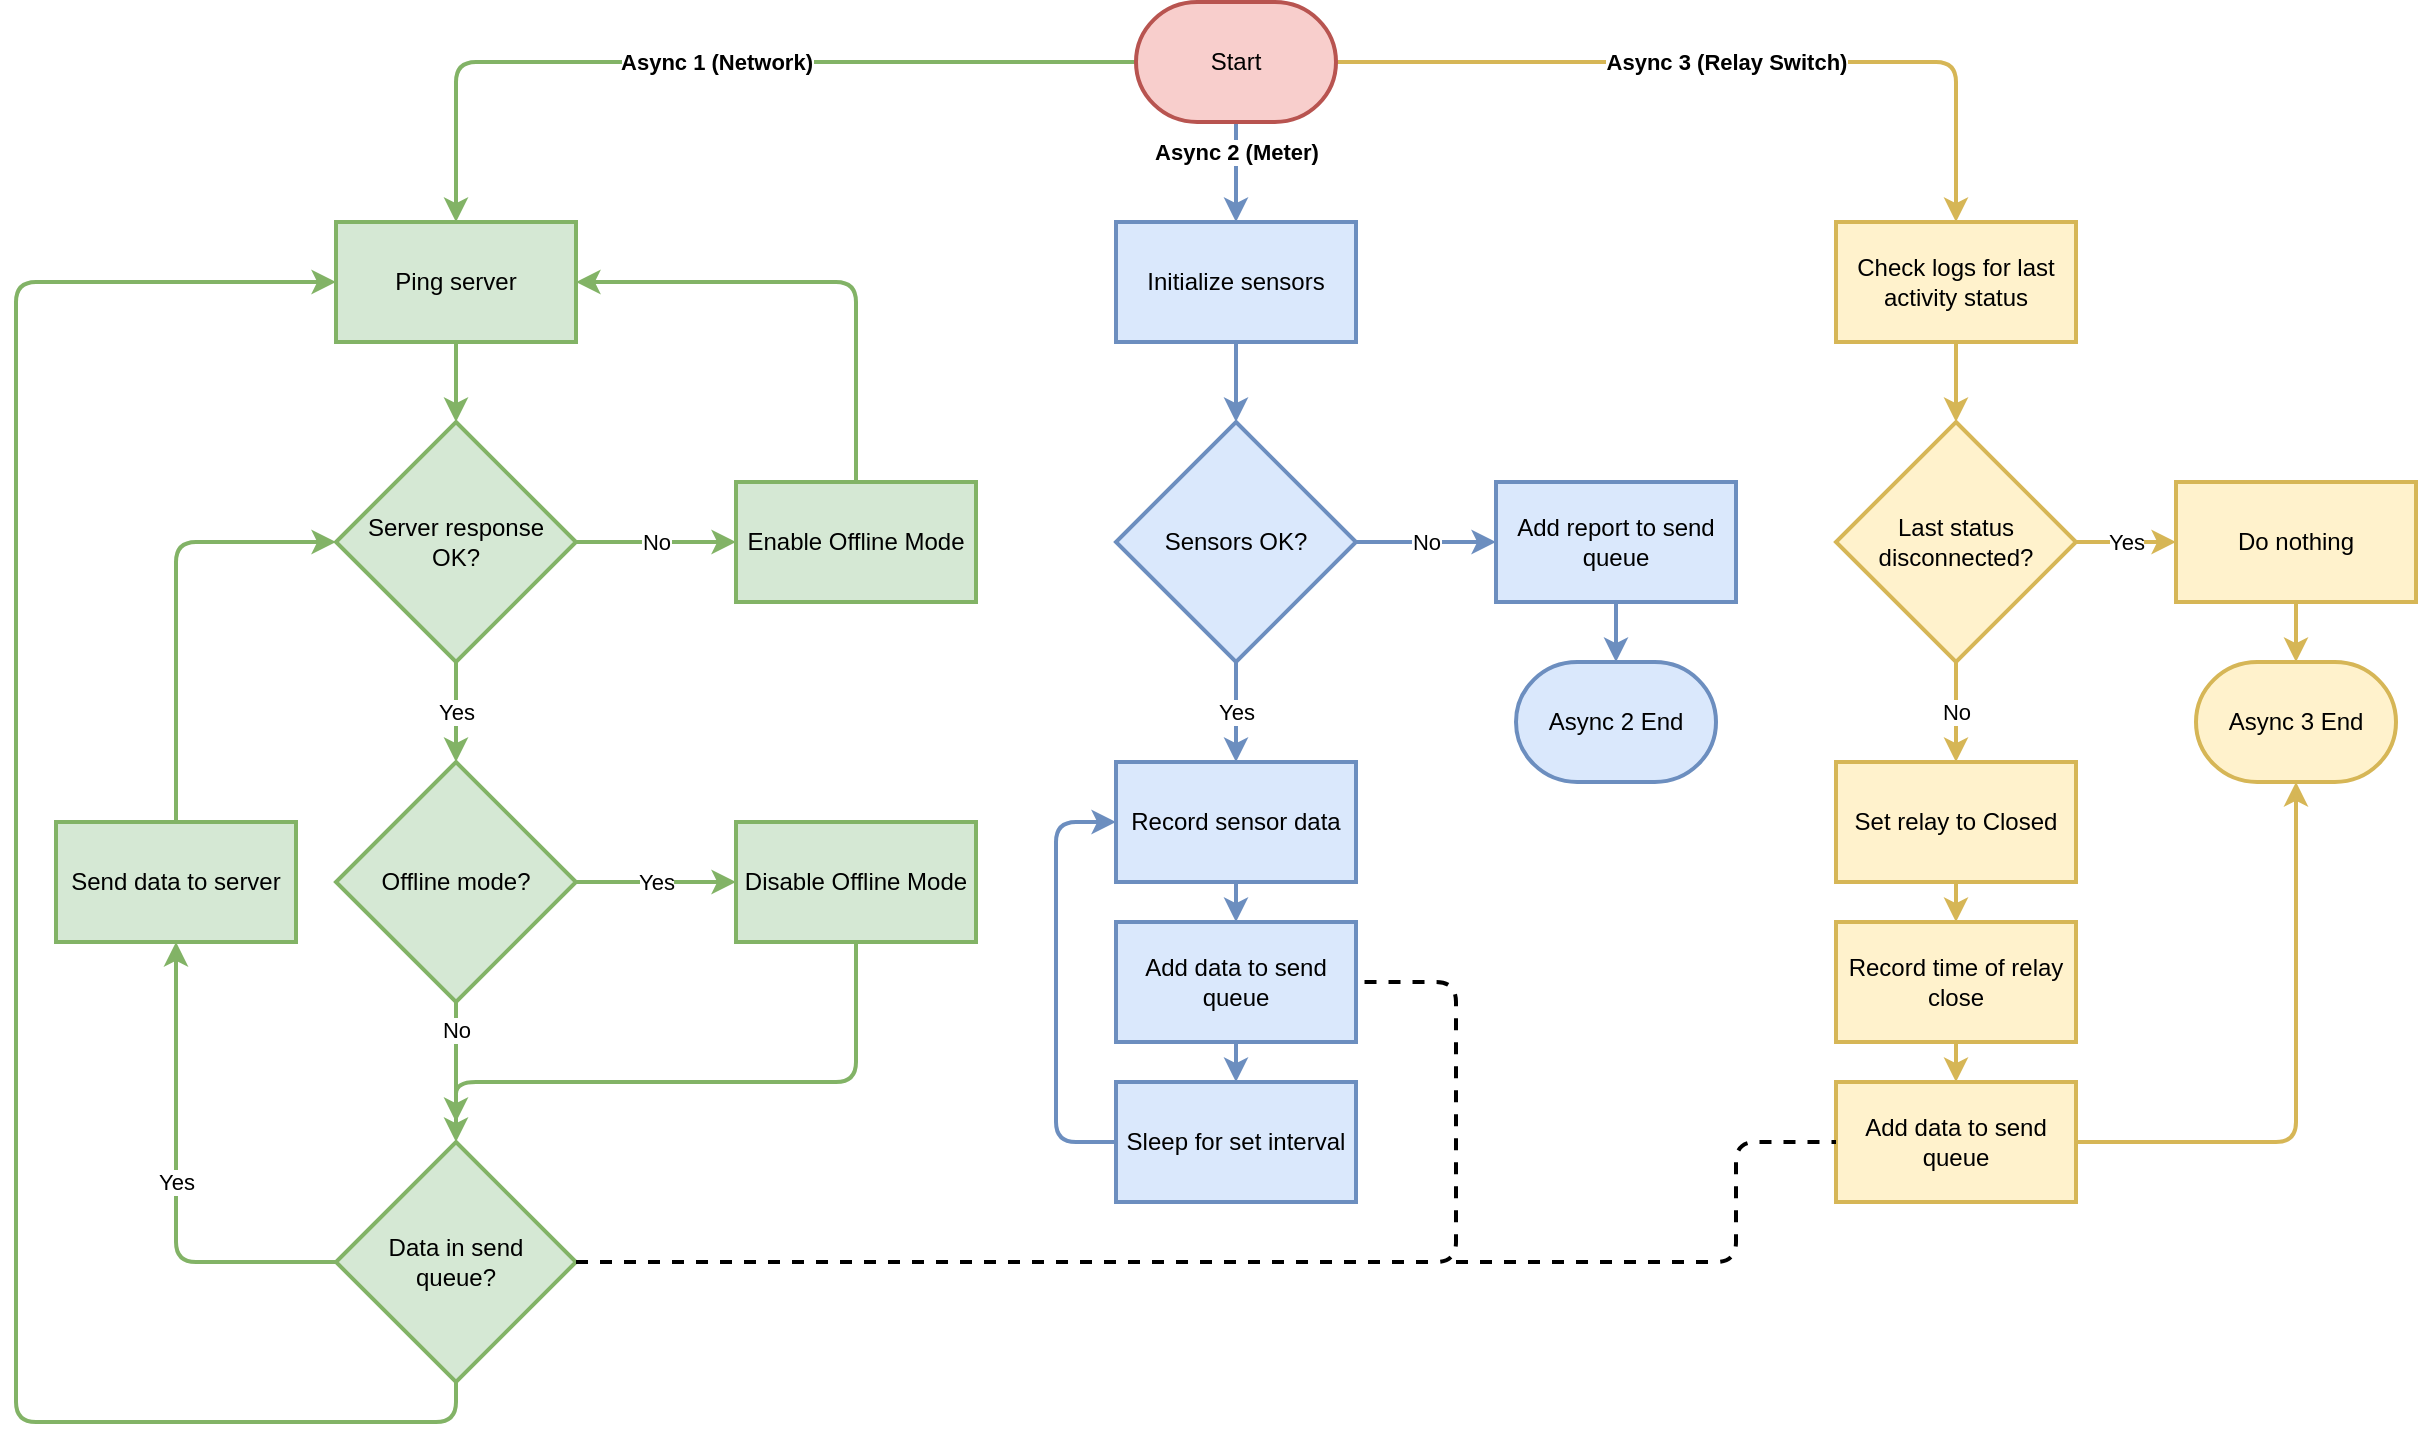<mxfile version="20.8.16" type="device"><diagram name="Page-1" id="iG0VfbNPtZOukErApTio"><mxGraphModel dx="3230" dy="1468" grid="1" gridSize="10" guides="0" tooltips="1" connect="1" arrows="1" fold="1" page="1" pageScale="1" pageWidth="850" pageHeight="1100" math="0" shadow="0"><root><mxCell id="0"/><mxCell id="1" parent="0"/><mxCell id="tLRCV7A950l5hiH0_zi7-29" value="Async 1 (Network)" style="edgeStyle=orthogonalEdgeStyle;rounded=1;orthogonalLoop=1;jettySize=auto;html=1;entryX=0.5;entryY=0;entryDx=0;entryDy=0;strokeWidth=2;fillColor=#d5e8d4;strokeColor=#82b366;fontStyle=1" edge="1" parent="1" source="tLRCV7A950l5hiH0_zi7-1" target="tLRCV7A950l5hiH0_zi7-28"><mxGeometry relative="1" as="geometry"/></mxCell><mxCell id="tLRCV7A950l5hiH0_zi7-57" value="Async 2 (Meter)" style="edgeStyle=orthogonalEdgeStyle;rounded=1;orthogonalLoop=1;jettySize=auto;html=1;entryX=0.5;entryY=0;entryDx=0;entryDy=0;strokeWidth=2;fillColor=#dae8fc;strokeColor=#6c8ebf;fontStyle=1" edge="1" parent="1" source="tLRCV7A950l5hiH0_zi7-1" target="tLRCV7A950l5hiH0_zi7-52"><mxGeometry x="-0.4" relative="1" as="geometry"><mxPoint as="offset"/></mxGeometry></mxCell><mxCell id="tLRCV7A950l5hiH0_zi7-74" value="Async 3 (Relay Switch)" style="edgeStyle=orthogonalEdgeStyle;rounded=1;orthogonalLoop=1;jettySize=auto;html=1;entryX=0.5;entryY=0;entryDx=0;entryDy=0;strokeWidth=2;fillColor=#fff2cc;strokeColor=#d6b656;fontStyle=1" edge="1" parent="1" source="tLRCV7A950l5hiH0_zi7-1" target="tLRCV7A950l5hiH0_zi7-71"><mxGeometry relative="1" as="geometry"/></mxCell><mxCell id="tLRCV7A950l5hiH0_zi7-1" value="Start" style="strokeWidth=2;html=1;shape=mxgraph.flowchart.terminator;whiteSpace=wrap;fillColor=#f8cecc;strokeColor=#b85450;" vertex="1" parent="1"><mxGeometry x="-110" y="160" width="100" height="60" as="geometry"/></mxCell><mxCell id="tLRCV7A950l5hiH0_zi7-31" style="edgeStyle=orthogonalEdgeStyle;rounded=1;orthogonalLoop=1;jettySize=auto;html=1;entryX=0.5;entryY=0;entryDx=0;entryDy=0;strokeWidth=2;fillColor=#d5e8d4;strokeColor=#82b366;" edge="1" parent="1" source="tLRCV7A950l5hiH0_zi7-28" target="tLRCV7A950l5hiH0_zi7-30"><mxGeometry relative="1" as="geometry"/></mxCell><mxCell id="tLRCV7A950l5hiH0_zi7-28" value="Ping server" style="rounded=0;whiteSpace=wrap;html=1;strokeWidth=2;fillColor=#d5e8d4;strokeColor=#82b366;" vertex="1" parent="1"><mxGeometry x="-510" y="270" width="120" height="60" as="geometry"/></mxCell><mxCell id="tLRCV7A950l5hiH0_zi7-33" value="No" style="edgeStyle=orthogonalEdgeStyle;rounded=1;orthogonalLoop=1;jettySize=auto;html=1;entryX=0;entryY=0.5;entryDx=0;entryDy=0;strokeWidth=2;fillColor=#d5e8d4;strokeColor=#82b366;" edge="1" parent="1" source="tLRCV7A950l5hiH0_zi7-30" target="tLRCV7A950l5hiH0_zi7-32"><mxGeometry relative="1" as="geometry"/></mxCell><mxCell id="tLRCV7A950l5hiH0_zi7-45" value="Yes" style="edgeStyle=orthogonalEdgeStyle;rounded=1;orthogonalLoop=1;jettySize=auto;html=1;strokeWidth=2;fillColor=#d5e8d4;strokeColor=#82b366;" edge="1" parent="1" source="tLRCV7A950l5hiH0_zi7-30" target="tLRCV7A950l5hiH0_zi7-44"><mxGeometry relative="1" as="geometry"/></mxCell><mxCell id="tLRCV7A950l5hiH0_zi7-30" value="Server response&lt;br&gt;OK?" style="rhombus;whiteSpace=wrap;html=1;strokeWidth=2;fillColor=#d5e8d4;strokeColor=#82b366;" vertex="1" parent="1"><mxGeometry x="-510" y="370" width="120" height="120" as="geometry"/></mxCell><mxCell id="tLRCV7A950l5hiH0_zi7-34" style="edgeStyle=orthogonalEdgeStyle;rounded=1;orthogonalLoop=1;jettySize=auto;html=1;entryX=1;entryY=0.5;entryDx=0;entryDy=0;strokeWidth=2;exitX=0.5;exitY=0;exitDx=0;exitDy=0;fillColor=#d5e8d4;strokeColor=#82b366;" edge="1" parent="1" source="tLRCV7A950l5hiH0_zi7-32" target="tLRCV7A950l5hiH0_zi7-28"><mxGeometry relative="1" as="geometry"/></mxCell><mxCell id="tLRCV7A950l5hiH0_zi7-32" value="Enable Offline Mode" style="rounded=0;whiteSpace=wrap;html=1;strokeWidth=2;fillColor=#d5e8d4;strokeColor=#82b366;" vertex="1" parent="1"><mxGeometry x="-310" y="400" width="120" height="60" as="geometry"/></mxCell><mxCell id="tLRCV7A950l5hiH0_zi7-50" value="Yes" style="edgeStyle=orthogonalEdgeStyle;rounded=1;orthogonalLoop=1;jettySize=auto;html=1;entryX=0.5;entryY=1;entryDx=0;entryDy=0;strokeWidth=2;fillColor=#d5e8d4;strokeColor=#82b366;" edge="1" parent="1" source="tLRCV7A950l5hiH0_zi7-39" target="tLRCV7A950l5hiH0_zi7-41"><mxGeometry relative="1" as="geometry"/></mxCell><mxCell id="tLRCV7A950l5hiH0_zi7-51" style="edgeStyle=orthogonalEdgeStyle;rounded=1;orthogonalLoop=1;jettySize=auto;html=1;entryX=0;entryY=0.5;entryDx=0;entryDy=0;strokeWidth=2;exitX=0.5;exitY=1;exitDx=0;exitDy=0;fillColor=#d5e8d4;strokeColor=#82b366;" edge="1" parent="1" source="tLRCV7A950l5hiH0_zi7-39" target="tLRCV7A950l5hiH0_zi7-28"><mxGeometry relative="1" as="geometry"><Array as="points"><mxPoint x="-450" y="870"/><mxPoint x="-670" y="870"/><mxPoint x="-670" y="300"/></Array></mxGeometry></mxCell><mxCell id="tLRCV7A950l5hiH0_zi7-39" value="Data in send&lt;br&gt;queue?" style="rhombus;whiteSpace=wrap;html=1;strokeWidth=2;fillColor=#d5e8d4;strokeColor=#82b366;" vertex="1" parent="1"><mxGeometry x="-510" y="730" width="120" height="120" as="geometry"/></mxCell><mxCell id="tLRCV7A950l5hiH0_zi7-43" style="edgeStyle=orthogonalEdgeStyle;rounded=1;orthogonalLoop=1;jettySize=auto;html=1;entryX=0;entryY=0.5;entryDx=0;entryDy=0;strokeWidth=2;exitX=0.5;exitY=0;exitDx=0;exitDy=0;fillColor=#d5e8d4;strokeColor=#82b366;" edge="1" parent="1" source="tLRCV7A950l5hiH0_zi7-41" target="tLRCV7A950l5hiH0_zi7-30"><mxGeometry relative="1" as="geometry"/></mxCell><mxCell id="tLRCV7A950l5hiH0_zi7-41" value="Send data to server" style="rounded=0;whiteSpace=wrap;html=1;strokeWidth=2;fillColor=#d5e8d4;strokeColor=#82b366;" vertex="1" parent="1"><mxGeometry x="-650" y="570" width="120" height="60" as="geometry"/></mxCell><mxCell id="tLRCV7A950l5hiH0_zi7-47" value="Yes" style="edgeStyle=orthogonalEdgeStyle;rounded=1;orthogonalLoop=1;jettySize=auto;html=1;entryX=0;entryY=0.5;entryDx=0;entryDy=0;strokeWidth=2;fillColor=#d5e8d4;strokeColor=#82b366;" edge="1" parent="1" source="tLRCV7A950l5hiH0_zi7-44" target="tLRCV7A950l5hiH0_zi7-46"><mxGeometry relative="1" as="geometry"/></mxCell><mxCell id="tLRCV7A950l5hiH0_zi7-48" value="No" style="edgeStyle=orthogonalEdgeStyle;rounded=1;orthogonalLoop=1;jettySize=auto;html=1;entryX=0.5;entryY=0;entryDx=0;entryDy=0;strokeWidth=2;fillColor=#d5e8d4;strokeColor=#82b366;" edge="1" parent="1" source="tLRCV7A950l5hiH0_zi7-44" target="tLRCV7A950l5hiH0_zi7-39"><mxGeometry x="-0.6" relative="1" as="geometry"><mxPoint as="offset"/></mxGeometry></mxCell><mxCell id="tLRCV7A950l5hiH0_zi7-44" value="Offline mode?" style="rhombus;whiteSpace=wrap;html=1;strokeWidth=2;fillColor=#d5e8d4;strokeColor=#82b366;" vertex="1" parent="1"><mxGeometry x="-510" y="540" width="120" height="120" as="geometry"/></mxCell><mxCell id="tLRCV7A950l5hiH0_zi7-46" value="Disable Offline Mode" style="rounded=0;whiteSpace=wrap;html=1;strokeWidth=2;fillColor=#d5e8d4;strokeColor=#82b366;" vertex="1" parent="1"><mxGeometry x="-310" y="570" width="120" height="60" as="geometry"/></mxCell><mxCell id="tLRCV7A950l5hiH0_zi7-49" value="" style="endArrow=classic;html=1;rounded=1;strokeWidth=2;exitX=0.5;exitY=1;exitDx=0;exitDy=0;fillColor=#d5e8d4;strokeColor=#82b366;" edge="1" parent="1" source="tLRCV7A950l5hiH0_zi7-46"><mxGeometry width="50" height="50" relative="1" as="geometry"><mxPoint x="-220" y="790" as="sourcePoint"/><mxPoint x="-450" y="720" as="targetPoint"/><Array as="points"><mxPoint x="-250" y="700"/><mxPoint x="-450" y="700"/></Array></mxGeometry></mxCell><mxCell id="tLRCV7A950l5hiH0_zi7-54" style="edgeStyle=orthogonalEdgeStyle;rounded=1;orthogonalLoop=1;jettySize=auto;html=1;entryX=0.5;entryY=0;entryDx=0;entryDy=0;strokeWidth=2;fillColor=#dae8fc;strokeColor=#6c8ebf;" edge="1" parent="1" source="tLRCV7A950l5hiH0_zi7-52" target="tLRCV7A950l5hiH0_zi7-53"><mxGeometry relative="1" as="geometry"/></mxCell><mxCell id="tLRCV7A950l5hiH0_zi7-52" value="Initialize sensors" style="rounded=0;whiteSpace=wrap;html=1;strokeWidth=2;fillColor=#dae8fc;strokeColor=#6c8ebf;" vertex="1" parent="1"><mxGeometry x="-120" y="270" width="120" height="60" as="geometry"/></mxCell><mxCell id="tLRCV7A950l5hiH0_zi7-56" value="No" style="edgeStyle=orthogonalEdgeStyle;rounded=1;orthogonalLoop=1;jettySize=auto;html=1;entryX=0;entryY=0.5;entryDx=0;entryDy=0;strokeWidth=2;fillColor=#dae8fc;strokeColor=#6c8ebf;" edge="1" parent="1" source="tLRCV7A950l5hiH0_zi7-53" target="tLRCV7A950l5hiH0_zi7-55"><mxGeometry relative="1" as="geometry"/></mxCell><mxCell id="tLRCV7A950l5hiH0_zi7-59" value="Yes" style="edgeStyle=orthogonalEdgeStyle;rounded=1;orthogonalLoop=1;jettySize=auto;html=1;entryX=0.5;entryY=0;entryDx=0;entryDy=0;strokeWidth=2;fillColor=#dae8fc;strokeColor=#6c8ebf;" edge="1" parent="1" source="tLRCV7A950l5hiH0_zi7-53" target="tLRCV7A950l5hiH0_zi7-58"><mxGeometry relative="1" as="geometry"/></mxCell><mxCell id="tLRCV7A950l5hiH0_zi7-53" value="Sensors OK?" style="rhombus;whiteSpace=wrap;html=1;strokeWidth=2;fillColor=#dae8fc;strokeColor=#6c8ebf;" vertex="1" parent="1"><mxGeometry x="-120" y="370" width="120" height="120" as="geometry"/></mxCell><mxCell id="tLRCV7A950l5hiH0_zi7-64" style="edgeStyle=orthogonalEdgeStyle;rounded=1;orthogonalLoop=1;jettySize=auto;html=1;entryX=0.5;entryY=0;entryDx=0;entryDy=0;entryPerimeter=0;strokeWidth=2;fillColor=#dae8fc;strokeColor=#6c8ebf;" edge="1" parent="1" source="tLRCV7A950l5hiH0_zi7-55" target="tLRCV7A950l5hiH0_zi7-63"><mxGeometry relative="1" as="geometry"/></mxCell><mxCell id="tLRCV7A950l5hiH0_zi7-55" value="Add report to send queue" style="rounded=0;whiteSpace=wrap;html=1;strokeWidth=2;fillColor=#dae8fc;strokeColor=#6c8ebf;" vertex="1" parent="1"><mxGeometry x="70" y="400" width="120" height="60" as="geometry"/></mxCell><mxCell id="tLRCV7A950l5hiH0_zi7-68" style="edgeStyle=orthogonalEdgeStyle;rounded=1;orthogonalLoop=1;jettySize=auto;html=1;entryX=0.5;entryY=0;entryDx=0;entryDy=0;strokeWidth=2;fillColor=#dae8fc;strokeColor=#6c8ebf;" edge="1" parent="1" source="tLRCV7A950l5hiH0_zi7-58" target="tLRCV7A950l5hiH0_zi7-60"><mxGeometry relative="1" as="geometry"/></mxCell><mxCell id="tLRCV7A950l5hiH0_zi7-58" value="Record sensor data" style="rounded=0;whiteSpace=wrap;html=1;strokeWidth=2;fillColor=#dae8fc;strokeColor=#6c8ebf;" vertex="1" parent="1"><mxGeometry x="-120" y="540" width="120" height="60" as="geometry"/></mxCell><mxCell id="tLRCV7A950l5hiH0_zi7-69" style="edgeStyle=orthogonalEdgeStyle;rounded=1;orthogonalLoop=1;jettySize=auto;html=1;entryX=0.5;entryY=0;entryDx=0;entryDy=0;strokeWidth=2;fillColor=#dae8fc;strokeColor=#6c8ebf;" edge="1" parent="1" source="tLRCV7A950l5hiH0_zi7-60" target="tLRCV7A950l5hiH0_zi7-65"><mxGeometry relative="1" as="geometry"/></mxCell><mxCell id="tLRCV7A950l5hiH0_zi7-60" value="Add data to send queue" style="rounded=0;whiteSpace=wrap;html=1;strokeWidth=2;fillColor=#dae8fc;strokeColor=#6c8ebf;" vertex="1" parent="1"><mxGeometry x="-120" y="620" width="120" height="60" as="geometry"/></mxCell><mxCell id="tLRCV7A950l5hiH0_zi7-63" value="Async 2 End" style="strokeWidth=2;html=1;shape=mxgraph.flowchart.terminator;whiteSpace=wrap;fillColor=#dae8fc;strokeColor=#6c8ebf;" vertex="1" parent="1"><mxGeometry x="80" y="490" width="100" height="60" as="geometry"/></mxCell><mxCell id="tLRCV7A950l5hiH0_zi7-70" style="edgeStyle=orthogonalEdgeStyle;rounded=1;orthogonalLoop=1;jettySize=auto;html=1;strokeWidth=2;entryX=0;entryY=0.5;entryDx=0;entryDy=0;exitX=0;exitY=0.5;exitDx=0;exitDy=0;fillColor=#dae8fc;strokeColor=#6c8ebf;" edge="1" parent="1" source="tLRCV7A950l5hiH0_zi7-65" target="tLRCV7A950l5hiH0_zi7-58"><mxGeometry relative="1" as="geometry"><mxPoint x="-130" y="570" as="targetPoint"/><Array as="points"><mxPoint x="-150" y="730"/><mxPoint x="-150" y="570"/></Array></mxGeometry></mxCell><mxCell id="tLRCV7A950l5hiH0_zi7-65" value="Sleep for set interval" style="rounded=0;whiteSpace=wrap;html=1;strokeWidth=2;fillColor=#dae8fc;strokeColor=#6c8ebf;" vertex="1" parent="1"><mxGeometry x="-120" y="700" width="120" height="60" as="geometry"/></mxCell><mxCell id="tLRCV7A950l5hiH0_zi7-76" style="edgeStyle=orthogonalEdgeStyle;rounded=1;orthogonalLoop=1;jettySize=auto;html=1;entryX=0.5;entryY=0;entryDx=0;entryDy=0;strokeWidth=2;fillColor=#fff2cc;strokeColor=#d6b656;" edge="1" parent="1" source="tLRCV7A950l5hiH0_zi7-71" target="tLRCV7A950l5hiH0_zi7-75"><mxGeometry relative="1" as="geometry"/></mxCell><mxCell id="tLRCV7A950l5hiH0_zi7-71" value="Check logs for last activity status" style="rounded=0;whiteSpace=wrap;html=1;strokeWidth=2;fillColor=#fff2cc;strokeColor=#d6b656;" vertex="1" parent="1"><mxGeometry x="240" y="270" width="120" height="60" as="geometry"/></mxCell><mxCell id="tLRCV7A950l5hiH0_zi7-79" value="No" style="edgeStyle=orthogonalEdgeStyle;rounded=1;orthogonalLoop=1;jettySize=auto;html=1;entryX=0.5;entryY=0;entryDx=0;entryDy=0;strokeWidth=2;fillColor=#fff2cc;strokeColor=#d6b656;" edge="1" parent="1" source="tLRCV7A950l5hiH0_zi7-75" target="tLRCV7A950l5hiH0_zi7-77"><mxGeometry relative="1" as="geometry"/></mxCell><mxCell id="tLRCV7A950l5hiH0_zi7-86" value="Yes" style="edgeStyle=orthogonalEdgeStyle;rounded=1;orthogonalLoop=1;jettySize=auto;html=1;entryX=0;entryY=0.5;entryDx=0;entryDy=0;strokeWidth=2;fillColor=#fff2cc;strokeColor=#d6b656;" edge="1" parent="1" source="tLRCV7A950l5hiH0_zi7-75" target="tLRCV7A950l5hiH0_zi7-85"><mxGeometry relative="1" as="geometry"/></mxCell><mxCell id="tLRCV7A950l5hiH0_zi7-75" value="Last status disconnected?" style="rhombus;whiteSpace=wrap;html=1;strokeWidth=2;fillColor=#fff2cc;strokeColor=#d6b656;" vertex="1" parent="1"><mxGeometry x="240" y="370" width="120" height="120" as="geometry"/></mxCell><mxCell id="tLRCV7A950l5hiH0_zi7-81" style="edgeStyle=orthogonalEdgeStyle;rounded=1;orthogonalLoop=1;jettySize=auto;html=1;entryX=0.5;entryY=0;entryDx=0;entryDy=0;strokeWidth=2;fillColor=#fff2cc;strokeColor=#d6b656;" edge="1" parent="1" source="tLRCV7A950l5hiH0_zi7-77" target="tLRCV7A950l5hiH0_zi7-80"><mxGeometry relative="1" as="geometry"/></mxCell><mxCell id="tLRCV7A950l5hiH0_zi7-77" value="Set relay to Closed" style="rounded=0;whiteSpace=wrap;html=1;strokeWidth=2;fillColor=#fff2cc;strokeColor=#d6b656;" vertex="1" parent="1"><mxGeometry x="240" y="540" width="120" height="60" as="geometry"/></mxCell><mxCell id="tLRCV7A950l5hiH0_zi7-83" style="edgeStyle=orthogonalEdgeStyle;rounded=1;orthogonalLoop=1;jettySize=auto;html=1;entryX=0.5;entryY=0;entryDx=0;entryDy=0;strokeWidth=2;fillColor=#fff2cc;strokeColor=#d6b656;" edge="1" parent="1" source="tLRCV7A950l5hiH0_zi7-80" target="tLRCV7A950l5hiH0_zi7-82"><mxGeometry relative="1" as="geometry"/></mxCell><mxCell id="tLRCV7A950l5hiH0_zi7-80" value="Record time of relay close" style="rounded=0;whiteSpace=wrap;html=1;strokeWidth=2;fillColor=#fff2cc;strokeColor=#d6b656;" vertex="1" parent="1"><mxGeometry x="240" y="620" width="120" height="60" as="geometry"/></mxCell><mxCell id="tLRCV7A950l5hiH0_zi7-92" style="edgeStyle=orthogonalEdgeStyle;rounded=1;orthogonalLoop=1;jettySize=auto;html=1;entryX=0.5;entryY=1;entryDx=0;entryDy=0;entryPerimeter=0;strokeWidth=2;fillColor=#fff2cc;strokeColor=#d6b656;" edge="1" parent="1" source="tLRCV7A950l5hiH0_zi7-82" target="tLRCV7A950l5hiH0_zi7-87"><mxGeometry relative="1" as="geometry"/></mxCell><mxCell id="tLRCV7A950l5hiH0_zi7-82" value="Add data to send queue" style="rounded=0;whiteSpace=wrap;html=1;strokeWidth=2;fillColor=#fff2cc;strokeColor=#d6b656;" vertex="1" parent="1"><mxGeometry x="240" y="700" width="120" height="60" as="geometry"/></mxCell><mxCell id="tLRCV7A950l5hiH0_zi7-88" style="edgeStyle=orthogonalEdgeStyle;rounded=1;orthogonalLoop=1;jettySize=auto;html=1;entryX=0.5;entryY=0;entryDx=0;entryDy=0;entryPerimeter=0;strokeWidth=2;fillColor=#fff2cc;strokeColor=#d6b656;" edge="1" parent="1" source="tLRCV7A950l5hiH0_zi7-85" target="tLRCV7A950l5hiH0_zi7-87"><mxGeometry relative="1" as="geometry"/></mxCell><mxCell id="tLRCV7A950l5hiH0_zi7-85" value="Do nothing" style="rounded=0;whiteSpace=wrap;html=1;strokeWidth=2;fillColor=#fff2cc;strokeColor=#d6b656;" vertex="1" parent="1"><mxGeometry x="410" y="400" width="120" height="60" as="geometry"/></mxCell><mxCell id="tLRCV7A950l5hiH0_zi7-87" value="Async 3 End" style="strokeWidth=2;html=1;shape=mxgraph.flowchart.terminator;whiteSpace=wrap;fillColor=#fff2cc;strokeColor=#d6b656;" vertex="1" parent="1"><mxGeometry x="420" y="490" width="100" height="60" as="geometry"/></mxCell><mxCell id="tLRCV7A950l5hiH0_zi7-89" value="" style="endArrow=none;dashed=1;html=1;rounded=1;strokeWidth=2;entryX=1;entryY=0.5;entryDx=0;entryDy=0;exitX=1;exitY=0.5;exitDx=0;exitDy=0;" edge="1" parent="1" source="tLRCV7A950l5hiH0_zi7-39" target="tLRCV7A950l5hiH0_zi7-60"><mxGeometry width="50" height="50" relative="1" as="geometry"><mxPoint x="50" y="830" as="sourcePoint"/><mxPoint x="100" y="780" as="targetPoint"/><Array as="points"><mxPoint x="50" y="790"/><mxPoint x="50" y="650"/></Array></mxGeometry></mxCell><mxCell id="tLRCV7A950l5hiH0_zi7-90" value="" style="endArrow=none;dashed=1;html=1;rounded=1;strokeWidth=2;entryX=0;entryY=0.5;entryDx=0;entryDy=0;" edge="1" parent="1" target="tLRCV7A950l5hiH0_zi7-82"><mxGeometry width="50" height="50" relative="1" as="geometry"><mxPoint x="50" y="790" as="sourcePoint"/><mxPoint x="290" y="860" as="targetPoint"/><Array as="points"><mxPoint x="190" y="790"/><mxPoint x="190" y="730"/></Array></mxGeometry></mxCell></root></mxGraphModel></diagram></mxfile>